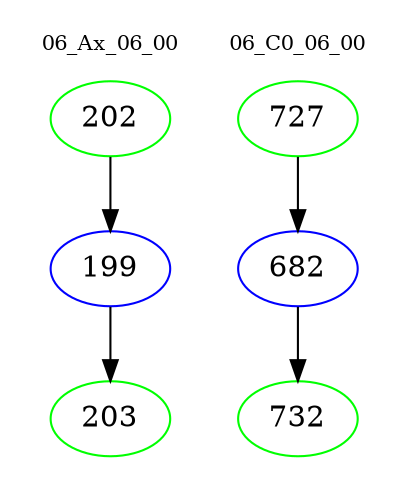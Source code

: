 digraph{
subgraph cluster_0 {
color = white
label = "06_Ax_06_00";
fontsize=10;
T0_202 [label="202", color="green"]
T0_202 -> T0_199 [color="black"]
T0_199 [label="199", color="blue"]
T0_199 -> T0_203 [color="black"]
T0_203 [label="203", color="green"]
}
subgraph cluster_1 {
color = white
label = "06_C0_06_00";
fontsize=10;
T1_727 [label="727", color="green"]
T1_727 -> T1_682 [color="black"]
T1_682 [label="682", color="blue"]
T1_682 -> T1_732 [color="black"]
T1_732 [label="732", color="green"]
}
}

